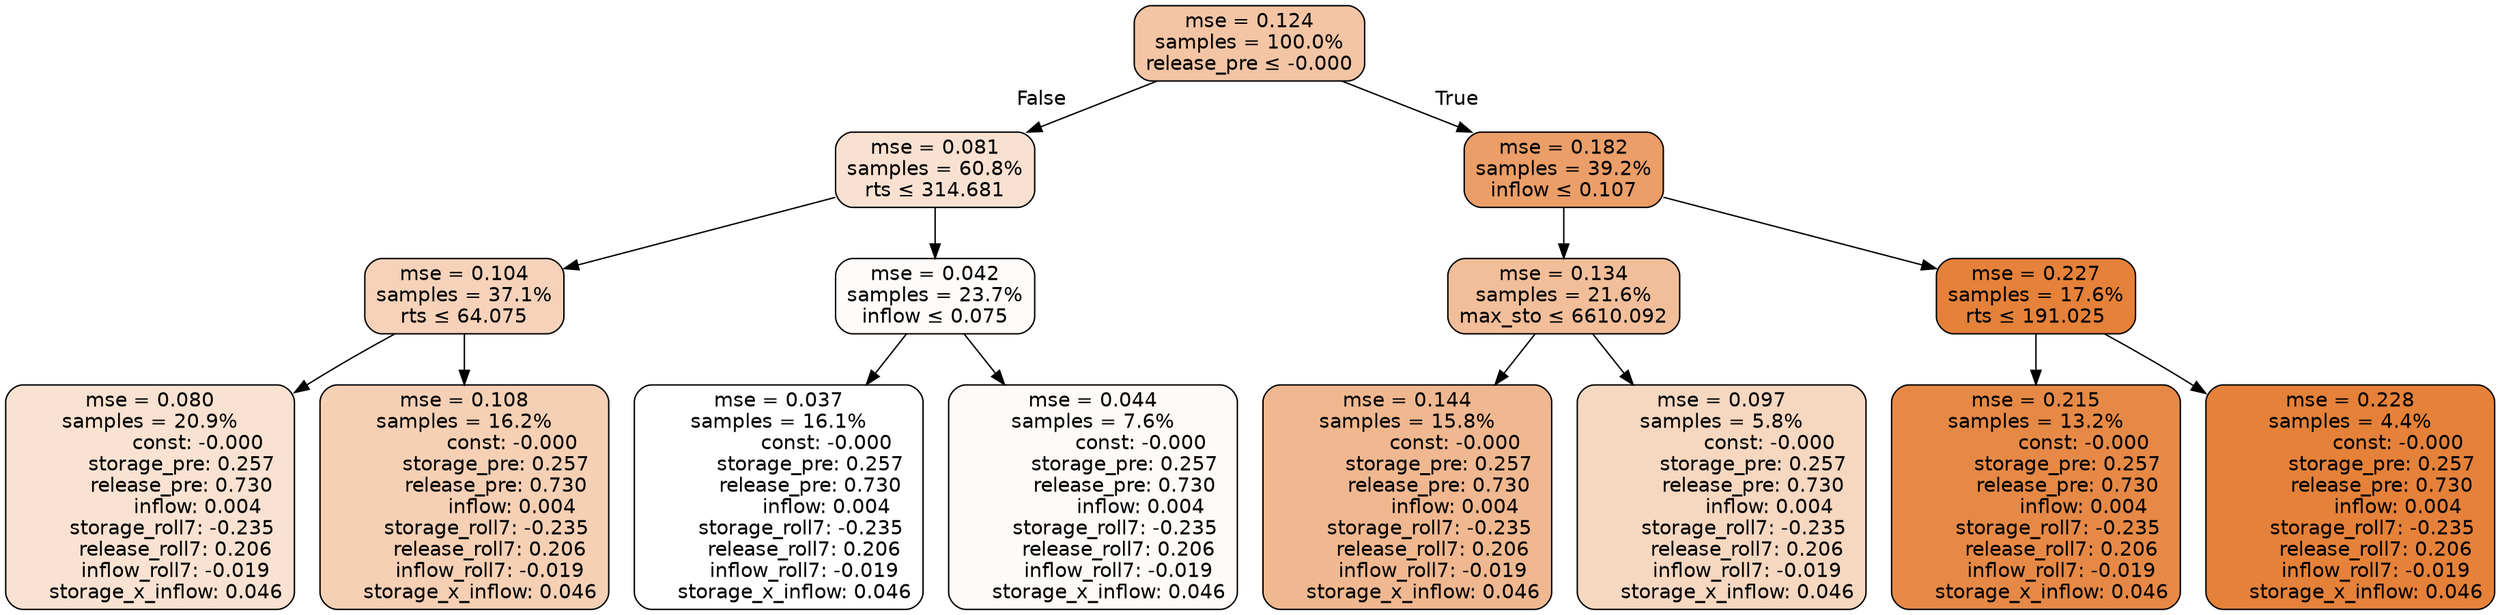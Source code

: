 digraph tree {
node [shape=rectangle, style="filled, rounded", color="black", fontname=helvetica] ;
edge [fontname=helvetica] ;
	"0" [label="mse = 0.124
samples = 100.0%
release_pre &le; -0.000", fillcolor="#f3c5a4"]
	"1" [label="mse = 0.081
samples = 60.8%
rts &le; 314.681", fillcolor="#f9e1d1"]
	"2" [label="mse = 0.104
samples = 37.1%
rts &le; 64.075", fillcolor="#f5d2b9"]
	"3" [label="mse = 0.080
samples = 20.9%
               const: -0.000
          storage_pre: 0.257
          release_pre: 0.730
               inflow: 0.004
       storage_roll7: -0.235
        release_roll7: 0.206
        inflow_roll7: -0.019
     storage_x_inflow: 0.046", fillcolor="#f9e2d1"]
	"4" [label="mse = 0.108
samples = 16.2%
               const: -0.000
          storage_pre: 0.257
          release_pre: 0.730
               inflow: 0.004
       storage_roll7: -0.235
        release_roll7: 0.206
        inflow_roll7: -0.019
     storage_x_inflow: 0.046", fillcolor="#f5d0b5"]
	"5" [label="mse = 0.042
samples = 23.7%
inflow &le; 0.075", fillcolor="#fefbf9"]
	"6" [label="mse = 0.037
samples = 16.1%
               const: -0.000
          storage_pre: 0.257
          release_pre: 0.730
               inflow: 0.004
       storage_roll7: -0.235
        release_roll7: 0.206
        inflow_roll7: -0.019
     storage_x_inflow: 0.046", fillcolor="#ffffff"]
	"7" [label="mse = 0.044
samples = 7.6%
               const: -0.000
          storage_pre: 0.257
          release_pre: 0.730
               inflow: 0.004
       storage_roll7: -0.235
        release_roll7: 0.206
        inflow_roll7: -0.019
     storage_x_inflow: 0.046", fillcolor="#fefaf7"]
	"8" [label="mse = 0.182
samples = 39.2%
inflow &le; 0.107", fillcolor="#eb9e68"]
	"9" [label="mse = 0.134
samples = 21.6%
max_sto &le; 6610.092", fillcolor="#f1be99"]
	"10" [label="mse = 0.144
samples = 15.8%
               const: -0.000
          storage_pre: 0.257
          release_pre: 0.730
               inflow: 0.004
       storage_roll7: -0.235
        release_roll7: 0.206
        inflow_roll7: -0.019
     storage_x_inflow: 0.046", fillcolor="#f0b890"]
	"11" [label="mse = 0.097
samples = 5.8%
               const: -0.000
          storage_pre: 0.257
          release_pre: 0.730
               inflow: 0.004
       storage_roll7: -0.235
        release_roll7: 0.206
        inflow_roll7: -0.019
     storage_x_inflow: 0.046", fillcolor="#f6d7c0"]
	"12" [label="mse = 0.227
samples = 17.6%
rts &le; 191.025", fillcolor="#e58139"]
	"13" [label="mse = 0.215
samples = 13.2%
               const: -0.000
          storage_pre: 0.257
          release_pre: 0.730
               inflow: 0.004
       storage_roll7: -0.235
        release_roll7: 0.206
        inflow_roll7: -0.019
     storage_x_inflow: 0.046", fillcolor="#e68946"]
	"14" [label="mse = 0.228
samples = 4.4%
               const: -0.000
          storage_pre: 0.257
          release_pre: 0.730
               inflow: 0.004
       storage_roll7: -0.235
        release_roll7: 0.206
        inflow_roll7: -0.019
     storage_x_inflow: 0.046", fillcolor="#e58139"]

	"0" -> "1" [labeldistance=2.5, labelangle=45, headlabel="False"]
	"1" -> "2"
	"2" -> "3"
	"2" -> "4"
	"1" -> "5"
	"5" -> "6"
	"5" -> "7"
	"0" -> "8" [labeldistance=2.5, labelangle=-45, headlabel="True"]
	"8" -> "9"
	"9" -> "10"
	"9" -> "11"
	"8" -> "12"
	"12" -> "13"
	"12" -> "14"
}